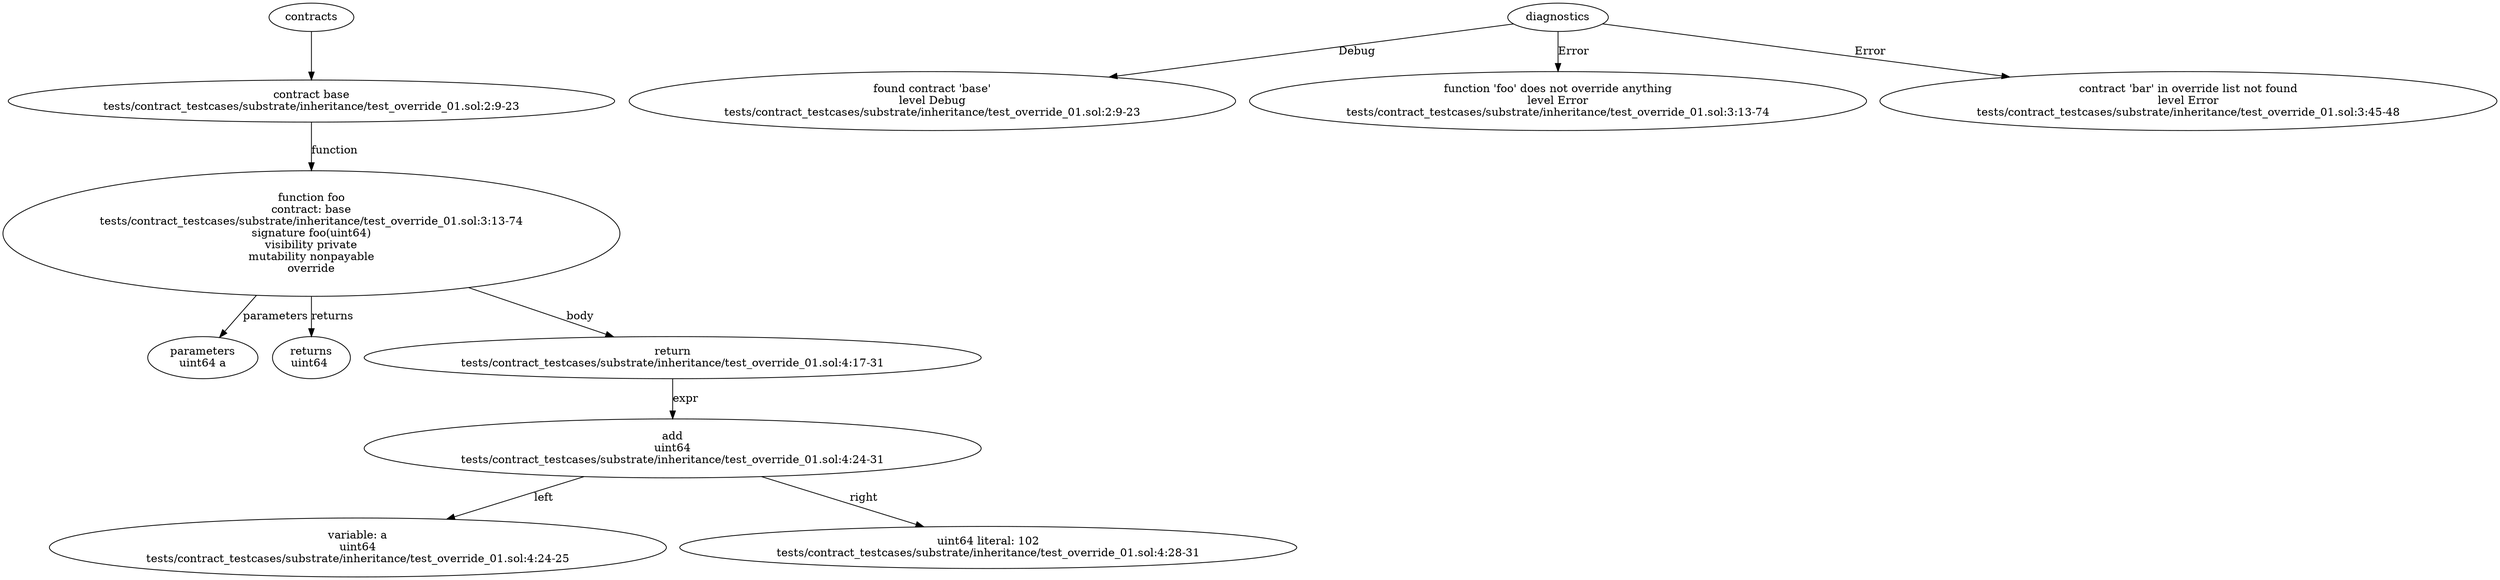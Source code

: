 strict digraph "tests/contract_testcases/substrate/inheritance/test_override_01.sol" {
	contract [label="contract base\ntests/contract_testcases/substrate/inheritance/test_override_01.sol:2:9-23"]
	foo [label="function foo\ncontract: base\ntests/contract_testcases/substrate/inheritance/test_override_01.sol:3:13-74\nsignature foo(uint64)\nvisibility private\nmutability nonpayable\noverride"]
	parameters [label="parameters\nuint64 a"]
	returns [label="returns\nuint64 "]
	return [label="return\ntests/contract_testcases/substrate/inheritance/test_override_01.sol:4:17-31"]
	add [label="add\nuint64\ntests/contract_testcases/substrate/inheritance/test_override_01.sol:4:24-31"]
	variable [label="variable: a\nuint64\ntests/contract_testcases/substrate/inheritance/test_override_01.sol:4:24-25"]
	number_literal [label="uint64 literal: 102\ntests/contract_testcases/substrate/inheritance/test_override_01.sol:4:28-31"]
	diagnostic [label="found contract 'base'\nlevel Debug\ntests/contract_testcases/substrate/inheritance/test_override_01.sol:2:9-23"]
	diagnostic_11 [label="function 'foo' does not override anything\nlevel Error\ntests/contract_testcases/substrate/inheritance/test_override_01.sol:3:13-74"]
	diagnostic_12 [label="contract 'bar' in override list not found\nlevel Error\ntests/contract_testcases/substrate/inheritance/test_override_01.sol:3:45-48"]
	contracts -> contract
	contract -> foo [label="function"]
	foo -> parameters [label="parameters"]
	foo -> returns [label="returns"]
	foo -> return [label="body"]
	return -> add [label="expr"]
	add -> variable [label="left"]
	add -> number_literal [label="right"]
	diagnostics -> diagnostic [label="Debug"]
	diagnostics -> diagnostic_11 [label="Error"]
	diagnostics -> diagnostic_12 [label="Error"]
}
